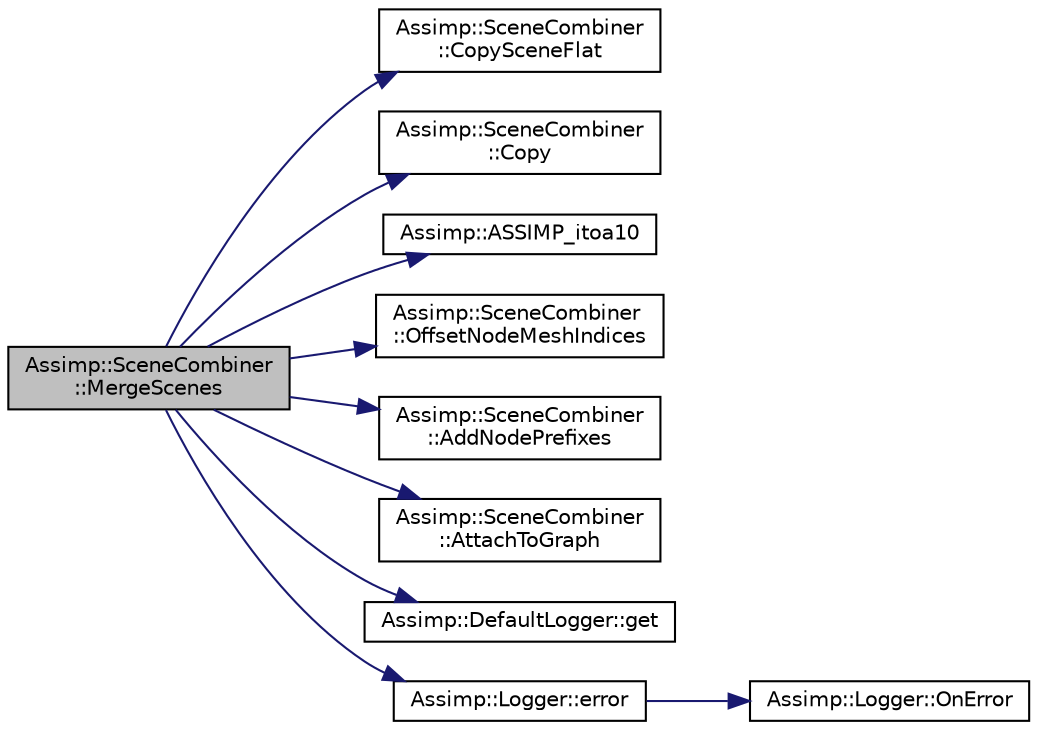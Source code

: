 digraph "Assimp::SceneCombiner::MergeScenes"
{
  edge [fontname="Helvetica",fontsize="10",labelfontname="Helvetica",labelfontsize="10"];
  node [fontname="Helvetica",fontsize="10",shape=record];
  rankdir="LR";
  Node1 [label="Assimp::SceneCombiner\l::MergeScenes",height=0.2,width=0.4,color="black", fillcolor="grey75", style="filled", fontcolor="black"];
  Node1 -> Node2 [color="midnightblue",fontsize="10",style="solid",fontname="Helvetica"];
  Node2 [label="Assimp::SceneCombiner\l::CopySceneFlat",height=0.2,width=0.4,color="black", fillcolor="white", style="filled",URL="$class_assimp_1_1_scene_combiner.html#aa2408f094b4948b4518560862c4a4ec2"];
  Node1 -> Node3 [color="midnightblue",fontsize="10",style="solid",fontname="Helvetica"];
  Node3 [label="Assimp::SceneCombiner\l::Copy",height=0.2,width=0.4,color="black", fillcolor="white", style="filled",URL="$class_assimp_1_1_scene_combiner.html#ad78bbac399a4faf44dad90cc81c23312"];
  Node1 -> Node4 [color="midnightblue",fontsize="10",style="solid",fontname="Helvetica"];
  Node4 [label="Assimp::ASSIMP_itoa10",height=0.2,width=0.4,color="black", fillcolor="white", style="filled",URL="$namespace_assimp.html#a95de3dd4de6a42bfed3eb0a9fcea48be",tooltip="itoa with a fixed base 10 &#39;itoa&#39; is not consistently available on all platforms so it is quite useful..."];
  Node1 -> Node5 [color="midnightblue",fontsize="10",style="solid",fontname="Helvetica"];
  Node5 [label="Assimp::SceneCombiner\l::OffsetNodeMeshIndices",height=0.2,width=0.4,color="black", fillcolor="white", style="filled",URL="$class_assimp_1_1_scene_combiner.html#a03b9e3bc5e2d836bae03c87cc69e8359"];
  Node1 -> Node6 [color="midnightblue",fontsize="10",style="solid",fontname="Helvetica"];
  Node6 [label="Assimp::SceneCombiner\l::AddNodePrefixes",height=0.2,width=0.4,color="black", fillcolor="white", style="filled",URL="$class_assimp_1_1_scene_combiner.html#a0d9ab7d29675eced1a8b5918d908d740"];
  Node1 -> Node7 [color="midnightblue",fontsize="10",style="solid",fontname="Helvetica"];
  Node7 [label="Assimp::SceneCombiner\l::AttachToGraph",height=0.2,width=0.4,color="black", fillcolor="white", style="filled",URL="$class_assimp_1_1_scene_combiner.html#a29b11fa0954221fe028f602df4ac732b"];
  Node1 -> Node8 [color="midnightblue",fontsize="10",style="solid",fontname="Helvetica"];
  Node8 [label="Assimp::DefaultLogger::get",height=0.2,width=0.4,color="black", fillcolor="white", style="filled",URL="$class_assimp_1_1_default_logger.html#a093cac26b06553ac774f84769cb0d691",tooltip="Getter for singleton instance. "];
  Node1 -> Node9 [color="midnightblue",fontsize="10",style="solid",fontname="Helvetica"];
  Node9 [label="Assimp::Logger::error",height=0.2,width=0.4,color="black", fillcolor="white", style="filled",URL="$class_assimp_1_1_logger.html#aa8b7c3f56dc4cecfdacc8bb36ba3fac1",tooltip="Writes an error message. "];
  Node9 -> Node10 [color="midnightblue",fontsize="10",style="solid",fontname="Helvetica"];
  Node10 [label="Assimp::Logger::OnError",height=0.2,width=0.4,color="black", fillcolor="white", style="filled",URL="$class_assimp_1_1_logger.html#ae2ea0790aba6125b90af0f2768b0759d",tooltip="Called as a request to write a specific error message. "];
}
